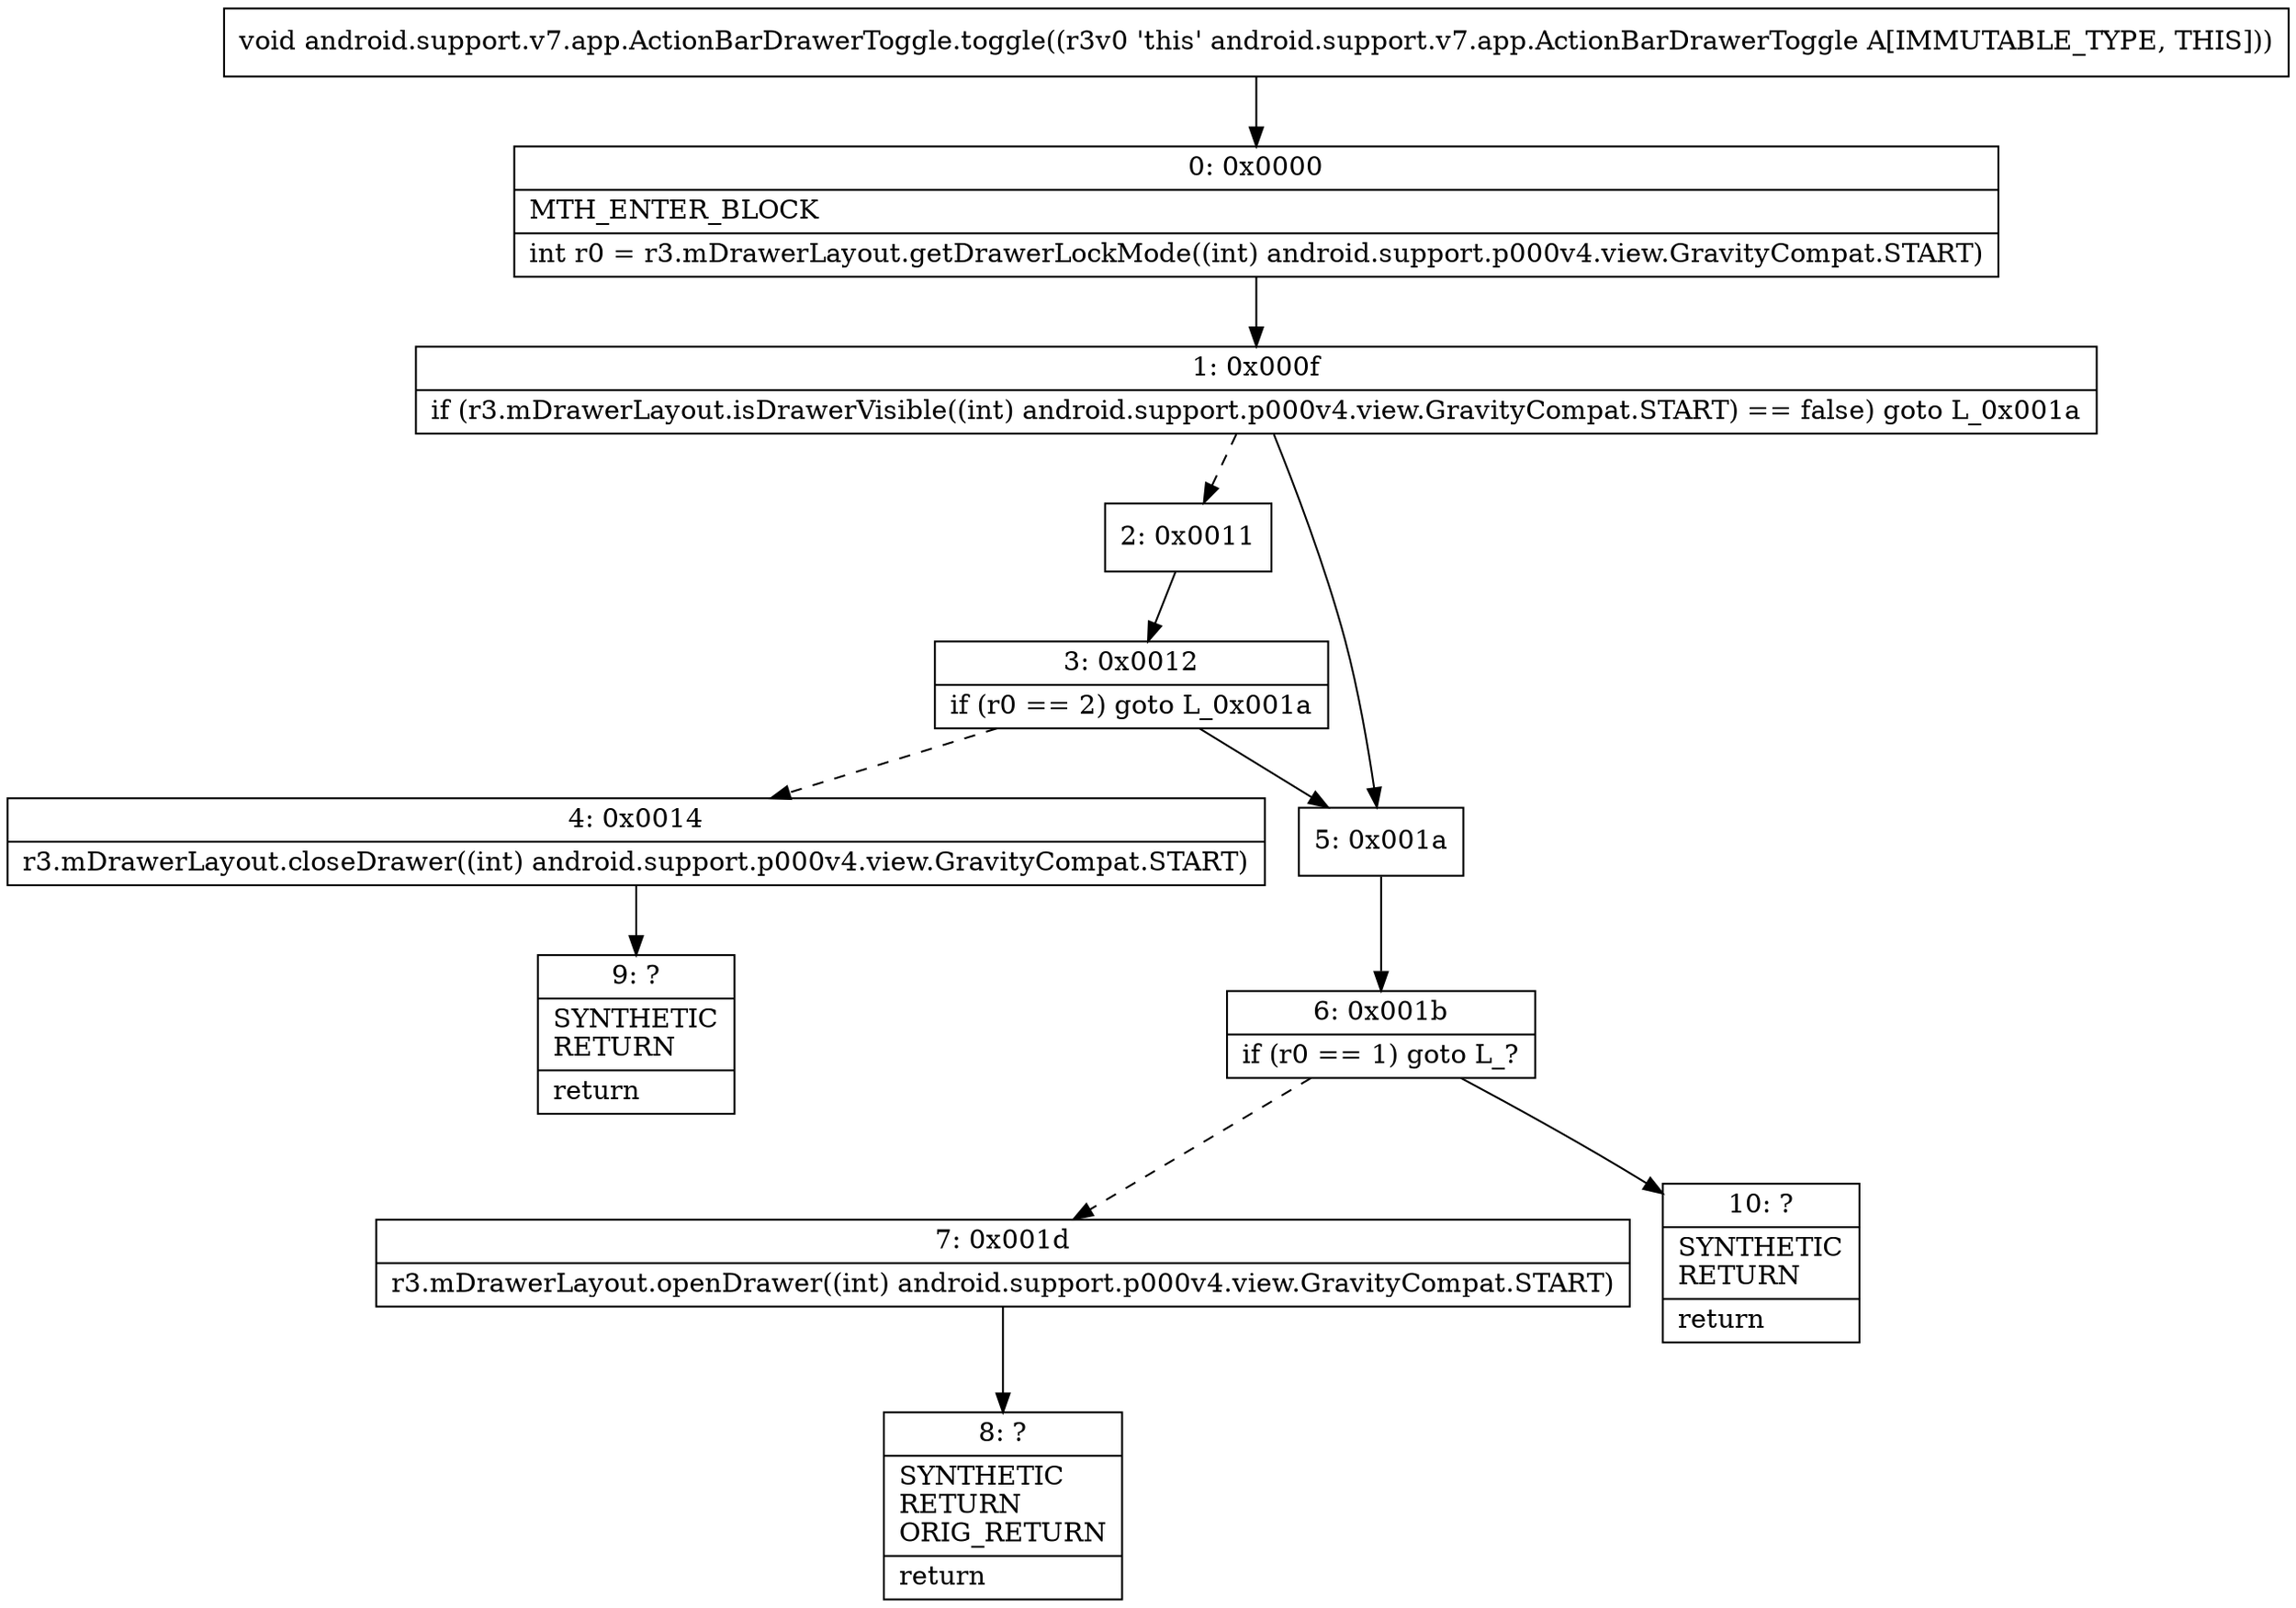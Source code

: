 digraph "CFG forandroid.support.v7.app.ActionBarDrawerToggle.toggle()V" {
Node_0 [shape=record,label="{0\:\ 0x0000|MTH_ENTER_BLOCK\l|int r0 = r3.mDrawerLayout.getDrawerLockMode((int) android.support.p000v4.view.GravityCompat.START)\l}"];
Node_1 [shape=record,label="{1\:\ 0x000f|if (r3.mDrawerLayout.isDrawerVisible((int) android.support.p000v4.view.GravityCompat.START) == false) goto L_0x001a\l}"];
Node_2 [shape=record,label="{2\:\ 0x0011}"];
Node_3 [shape=record,label="{3\:\ 0x0012|if (r0 == 2) goto L_0x001a\l}"];
Node_4 [shape=record,label="{4\:\ 0x0014|r3.mDrawerLayout.closeDrawer((int) android.support.p000v4.view.GravityCompat.START)\l}"];
Node_5 [shape=record,label="{5\:\ 0x001a}"];
Node_6 [shape=record,label="{6\:\ 0x001b|if (r0 == 1) goto L_?\l}"];
Node_7 [shape=record,label="{7\:\ 0x001d|r3.mDrawerLayout.openDrawer((int) android.support.p000v4.view.GravityCompat.START)\l}"];
Node_8 [shape=record,label="{8\:\ ?|SYNTHETIC\lRETURN\lORIG_RETURN\l|return\l}"];
Node_9 [shape=record,label="{9\:\ ?|SYNTHETIC\lRETURN\l|return\l}"];
Node_10 [shape=record,label="{10\:\ ?|SYNTHETIC\lRETURN\l|return\l}"];
MethodNode[shape=record,label="{void android.support.v7.app.ActionBarDrawerToggle.toggle((r3v0 'this' android.support.v7.app.ActionBarDrawerToggle A[IMMUTABLE_TYPE, THIS])) }"];
MethodNode -> Node_0;
Node_0 -> Node_1;
Node_1 -> Node_2[style=dashed];
Node_1 -> Node_5;
Node_2 -> Node_3;
Node_3 -> Node_4[style=dashed];
Node_3 -> Node_5;
Node_4 -> Node_9;
Node_5 -> Node_6;
Node_6 -> Node_7[style=dashed];
Node_6 -> Node_10;
Node_7 -> Node_8;
}

